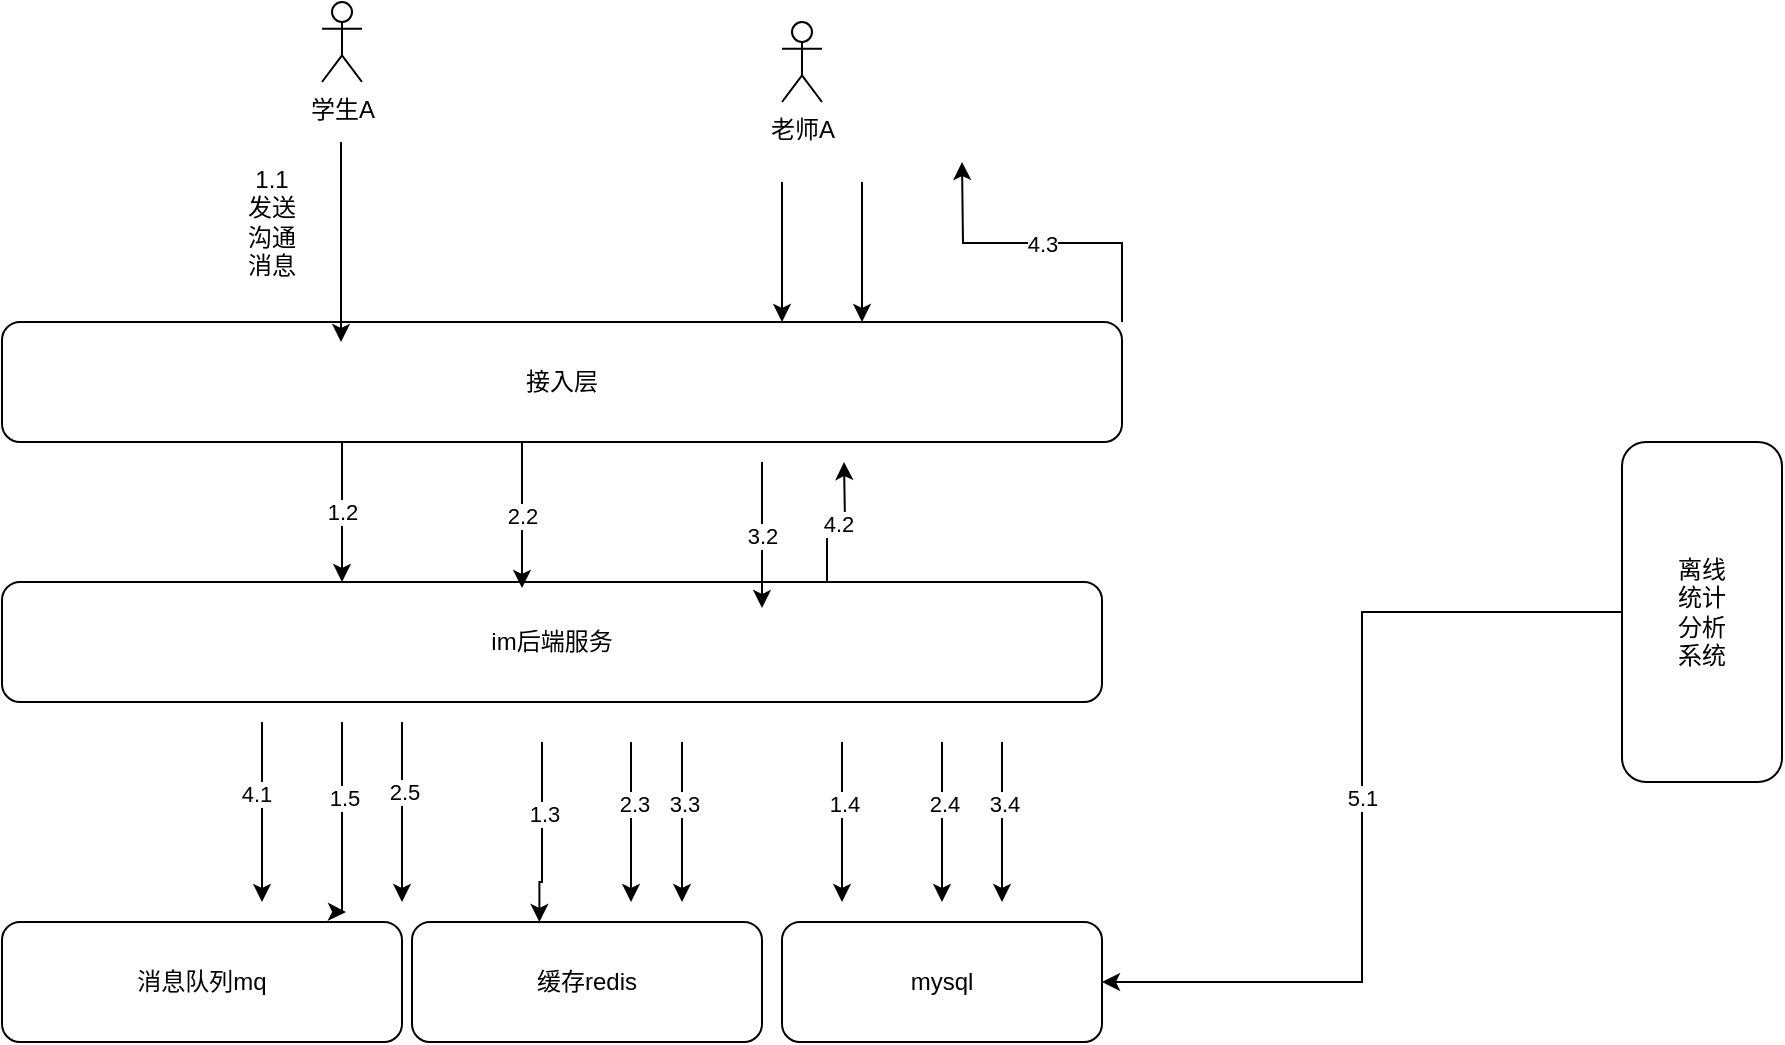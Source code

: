 <mxfile version="15.4.3" type="github">
  <diagram id="C5RBs43oDa-KdzZeNtuy" name="Page-1">
    <mxGraphModel dx="1026" dy="546" grid="1" gridSize="10" guides="1" tooltips="1" connect="1" arrows="1" fold="1" page="1" pageScale="1" pageWidth="827" pageHeight="1169" math="0" shadow="0">
      <root>
        <mxCell id="WIyWlLk6GJQsqaUBKTNV-0" />
        <mxCell id="WIyWlLk6GJQsqaUBKTNV-1" parent="WIyWlLk6GJQsqaUBKTNV-0" />
        <mxCell id="kE2I2lEU6atdpEpyS6rK-24" value="" style="edgeStyle=orthogonalEdgeStyle;rounded=0;orthogonalLoop=1;jettySize=auto;html=1;entryX=0.86;entryY=-0.083;entryDx=0;entryDy=0;entryPerimeter=0;" edge="1" parent="WIyWlLk6GJQsqaUBKTNV-1" target="kE2I2lEU6atdpEpyS6rK-25">
          <mxGeometry relative="1" as="geometry">
            <mxPoint x="290" y="380" as="sourcePoint" />
            <mxPoint x="432.5" y="430" as="targetPoint" />
            <Array as="points">
              <mxPoint x="290" y="475" />
            </Array>
          </mxGeometry>
        </mxCell>
        <mxCell id="kE2I2lEU6atdpEpyS6rK-27" value="1.5" style="edgeLabel;html=1;align=center;verticalAlign=middle;resizable=0;points=[];" vertex="1" connectable="0" parent="kE2I2lEU6atdpEpyS6rK-24">
          <mxGeometry x="-0.222" y="1" relative="1" as="geometry">
            <mxPoint as="offset" />
          </mxGeometry>
        </mxCell>
        <mxCell id="kE2I2lEU6atdpEpyS6rK-60" value="4.2" style="edgeStyle=orthogonalEdgeStyle;rounded=0;orthogonalLoop=1;jettySize=auto;html=1;exitX=0.75;exitY=0;exitDx=0;exitDy=0;" edge="1" parent="WIyWlLk6GJQsqaUBKTNV-1" source="kE2I2lEU6atdpEpyS6rK-2">
          <mxGeometry relative="1" as="geometry">
            <mxPoint x="541" y="250" as="targetPoint" />
          </mxGeometry>
        </mxCell>
        <mxCell id="kE2I2lEU6atdpEpyS6rK-2" value="im后端服务" style="rounded=1;whiteSpace=wrap;html=1;" vertex="1" parent="WIyWlLk6GJQsqaUBKTNV-1">
          <mxGeometry x="120" y="310" width="550" height="60" as="geometry" />
        </mxCell>
        <mxCell id="kE2I2lEU6atdpEpyS6rK-20" value="1.2" style="edgeStyle=orthogonalEdgeStyle;rounded=0;orthogonalLoop=1;jettySize=auto;html=1;" edge="1" parent="WIyWlLk6GJQsqaUBKTNV-1" source="kE2I2lEU6atdpEpyS6rK-4" target="kE2I2lEU6atdpEpyS6rK-2">
          <mxGeometry relative="1" as="geometry">
            <Array as="points">
              <mxPoint x="290" y="260" />
              <mxPoint x="290" y="260" />
            </Array>
          </mxGeometry>
        </mxCell>
        <mxCell id="kE2I2lEU6atdpEpyS6rK-62" value="4.3" style="edgeStyle=orthogonalEdgeStyle;rounded=0;orthogonalLoop=1;jettySize=auto;html=1;exitX=1;exitY=0;exitDx=0;exitDy=0;" edge="1" parent="WIyWlLk6GJQsqaUBKTNV-1" source="kE2I2lEU6atdpEpyS6rK-4">
          <mxGeometry relative="1" as="geometry">
            <mxPoint x="600" y="100" as="targetPoint" />
          </mxGeometry>
        </mxCell>
        <mxCell id="kE2I2lEU6atdpEpyS6rK-4" value="接入层" style="rounded=1;whiteSpace=wrap;html=1;" vertex="1" parent="WIyWlLk6GJQsqaUBKTNV-1">
          <mxGeometry x="120" y="180" width="560" height="60" as="geometry" />
        </mxCell>
        <mxCell id="kE2I2lEU6atdpEpyS6rK-59" value="5.1" style="edgeStyle=orthogonalEdgeStyle;rounded=0;orthogonalLoop=1;jettySize=auto;html=1;entryX=1;entryY=0.5;entryDx=0;entryDy=0;" edge="1" parent="WIyWlLk6GJQsqaUBKTNV-1" source="kE2I2lEU6atdpEpyS6rK-5" target="kE2I2lEU6atdpEpyS6rK-33">
          <mxGeometry relative="1" as="geometry" />
        </mxCell>
        <mxCell id="kE2I2lEU6atdpEpyS6rK-5" value="离线&lt;br&gt;统计&lt;br&gt;分析&lt;br&gt;系统" style="rounded=1;whiteSpace=wrap;html=1;" vertex="1" parent="WIyWlLk6GJQsqaUBKTNV-1">
          <mxGeometry x="930" y="240" width="80" height="170" as="geometry" />
        </mxCell>
        <mxCell id="kE2I2lEU6atdpEpyS6rK-15" value="" style="edgeStyle=orthogonalEdgeStyle;rounded=0;orthogonalLoop=1;jettySize=auto;html=1;" edge="1" parent="WIyWlLk6GJQsqaUBKTNV-1">
          <mxGeometry relative="1" as="geometry">
            <mxPoint x="510" y="110" as="sourcePoint" />
            <mxPoint x="510" y="180" as="targetPoint" />
          </mxGeometry>
        </mxCell>
        <mxCell id="kE2I2lEU6atdpEpyS6rK-10" value="老师A" style="shape=umlActor;verticalLabelPosition=bottom;verticalAlign=top;html=1;outlineConnect=0;" vertex="1" parent="WIyWlLk6GJQsqaUBKTNV-1">
          <mxGeometry x="510" y="30" width="20" height="40" as="geometry" />
        </mxCell>
        <mxCell id="kE2I2lEU6atdpEpyS6rK-11" value="学生A" style="shape=umlActor;verticalLabelPosition=bottom;verticalAlign=top;html=1;outlineConnect=0;" vertex="1" parent="WIyWlLk6GJQsqaUBKTNV-1">
          <mxGeometry x="280" y="20" width="20" height="40" as="geometry" />
        </mxCell>
        <mxCell id="kE2I2lEU6atdpEpyS6rK-16" value="" style="edgeStyle=orthogonalEdgeStyle;rounded=0;orthogonalLoop=1;jettySize=auto;html=1;" edge="1" parent="WIyWlLk6GJQsqaUBKTNV-1">
          <mxGeometry relative="1" as="geometry">
            <mxPoint x="289.5" y="90" as="sourcePoint" />
            <mxPoint x="289.5" y="190" as="targetPoint" />
          </mxGeometry>
        </mxCell>
        <mxCell id="kE2I2lEU6atdpEpyS6rK-18" value="&lt;span style=&quot;color: rgba(0 , 0 , 0 , 0) ; font-family: monospace ; font-size: 0px ; background-color: rgb(248 , 249 , 250)&quot;&gt;%3CmxGraphModel%3E%3Croot%3E%3CmxCell%20id%3D%220%22%2F%3E%3CmxCell%20id%3D%221%22%20parent%3D%220%22%2F%3E%3CmxCell%20id%3D%222%22%20value%3D%22%E8%80%81%E5%B8%88%22%20style%3D%22shape%3DumlActor%3BverticalLabelPosition%3Dbottom%3BverticalAlign%3Dtop%3Bhtml%3D1%3BoutlineConnect%3D0%3B%22%20vertex%3D%221%22%20parent%3D%221%22%3E%3CmxGeometry%20x%3D%22280%22%20y%3D%2230%22%20width%3D%2220%22%20height%3D%2240%22%20as%3D%22geometry%22%2F%3E%3C%2FmxCell%3E%3C%2Froot%3E%3C%2FmxGraphModel%&lt;/span&gt;" style="edgeLabel;html=1;align=center;verticalAlign=middle;resizable=0;points=[];" vertex="1" connectable="0" parent="kE2I2lEU6atdpEpyS6rK-16">
          <mxGeometry x="-0.34" y="-3" relative="1" as="geometry">
            <mxPoint as="offset" />
          </mxGeometry>
        </mxCell>
        <mxCell id="kE2I2lEU6atdpEpyS6rK-25" value="消息队列mq" style="rounded=1;whiteSpace=wrap;html=1;" vertex="1" parent="WIyWlLk6GJQsqaUBKTNV-1">
          <mxGeometry x="120" y="480" width="200" height="60" as="geometry" />
        </mxCell>
        <mxCell id="kE2I2lEU6atdpEpyS6rK-26" value="缓存redis" style="rounded=1;whiteSpace=wrap;html=1;" vertex="1" parent="WIyWlLk6GJQsqaUBKTNV-1">
          <mxGeometry x="325" y="480" width="175" height="60" as="geometry" />
        </mxCell>
        <mxCell id="kE2I2lEU6atdpEpyS6rK-28" value="" style="edgeStyle=orthogonalEdgeStyle;rounded=0;orthogonalLoop=1;jettySize=auto;html=1;entryX=0.364;entryY=0;entryDx=0;entryDy=0;entryPerimeter=0;" edge="1" parent="WIyWlLk6GJQsqaUBKTNV-1" target="kE2I2lEU6atdpEpyS6rK-26">
          <mxGeometry relative="1" as="geometry">
            <mxPoint x="390" y="390" as="sourcePoint" />
            <mxPoint x="540" y="510" as="targetPoint" />
            <Array as="points">
              <mxPoint x="390" y="460" />
            </Array>
          </mxGeometry>
        </mxCell>
        <mxCell id="kE2I2lEU6atdpEpyS6rK-29" value="1.3" style="edgeLabel;html=1;align=center;verticalAlign=middle;resizable=0;points=[];" vertex="1" connectable="0" parent="kE2I2lEU6atdpEpyS6rK-28">
          <mxGeometry x="-0.222" y="1" relative="1" as="geometry">
            <mxPoint as="offset" />
          </mxGeometry>
        </mxCell>
        <mxCell id="kE2I2lEU6atdpEpyS6rK-33" value="mysql" style="rounded=1;whiteSpace=wrap;html=1;" vertex="1" parent="WIyWlLk6GJQsqaUBKTNV-1">
          <mxGeometry x="510" y="480" width="160" height="60" as="geometry" />
        </mxCell>
        <mxCell id="kE2I2lEU6atdpEpyS6rK-35" value="" style="edgeStyle=orthogonalEdgeStyle;rounded=0;orthogonalLoop=1;jettySize=auto;html=1;entryX=0.25;entryY=0;entryDx=0;entryDy=0;" edge="1" parent="WIyWlLk6GJQsqaUBKTNV-1">
          <mxGeometry relative="1" as="geometry">
            <mxPoint x="540" y="390" as="sourcePoint" />
            <mxPoint x="540" y="470" as="targetPoint" />
            <Array as="points">
              <mxPoint x="540" y="430" />
              <mxPoint x="540" y="430" />
            </Array>
          </mxGeometry>
        </mxCell>
        <mxCell id="kE2I2lEU6atdpEpyS6rK-36" value="1.4" style="edgeLabel;html=1;align=center;verticalAlign=middle;resizable=0;points=[];" vertex="1" connectable="0" parent="kE2I2lEU6atdpEpyS6rK-35">
          <mxGeometry x="-0.222" y="1" relative="1" as="geometry">
            <mxPoint as="offset" />
          </mxGeometry>
        </mxCell>
        <mxCell id="kE2I2lEU6atdpEpyS6rK-37" value="2.2" style="edgeStyle=orthogonalEdgeStyle;rounded=0;orthogonalLoop=1;jettySize=auto;html=1;" edge="1" parent="WIyWlLk6GJQsqaUBKTNV-1">
          <mxGeometry relative="1" as="geometry">
            <mxPoint x="380" y="240" as="sourcePoint" />
            <mxPoint x="380" y="313" as="targetPoint" />
            <Array as="points">
              <mxPoint x="380" y="260" />
              <mxPoint x="380" y="260" />
            </Array>
          </mxGeometry>
        </mxCell>
        <mxCell id="kE2I2lEU6atdpEpyS6rK-39" value="" style="edgeStyle=orthogonalEdgeStyle;rounded=0;orthogonalLoop=1;jettySize=auto;html=1;entryX=0.25;entryY=0;entryDx=0;entryDy=0;" edge="1" parent="WIyWlLk6GJQsqaUBKTNV-1">
          <mxGeometry relative="1" as="geometry">
            <mxPoint x="434.5" y="390" as="sourcePoint" />
            <mxPoint x="434.5" y="470" as="targetPoint" />
            <Array as="points">
              <mxPoint x="434.5" y="440" />
              <mxPoint x="434.5" y="440" />
            </Array>
          </mxGeometry>
        </mxCell>
        <mxCell id="kE2I2lEU6atdpEpyS6rK-40" value="2.3" style="edgeLabel;html=1;align=center;verticalAlign=middle;resizable=0;points=[];" vertex="1" connectable="0" parent="kE2I2lEU6atdpEpyS6rK-39">
          <mxGeometry x="-0.222" y="1" relative="1" as="geometry">
            <mxPoint as="offset" />
          </mxGeometry>
        </mxCell>
        <mxCell id="kE2I2lEU6atdpEpyS6rK-41" value="" style="edgeStyle=orthogonalEdgeStyle;rounded=0;orthogonalLoop=1;jettySize=auto;html=1;entryX=0.25;entryY=0;entryDx=0;entryDy=0;" edge="1" parent="WIyWlLk6GJQsqaUBKTNV-1">
          <mxGeometry relative="1" as="geometry">
            <mxPoint x="590" y="390" as="sourcePoint" />
            <mxPoint x="590" y="470" as="targetPoint" />
            <Array as="points">
              <mxPoint x="590" y="430" />
              <mxPoint x="590" y="430" />
            </Array>
          </mxGeometry>
        </mxCell>
        <mxCell id="kE2I2lEU6atdpEpyS6rK-42" value="2.4" style="edgeLabel;html=1;align=center;verticalAlign=middle;resizable=0;points=[];" vertex="1" connectable="0" parent="kE2I2lEU6atdpEpyS6rK-41">
          <mxGeometry x="-0.222" y="1" relative="1" as="geometry">
            <mxPoint as="offset" />
          </mxGeometry>
        </mxCell>
        <mxCell id="kE2I2lEU6atdpEpyS6rK-43" value="" style="edgeStyle=orthogonalEdgeStyle;rounded=0;orthogonalLoop=1;jettySize=auto;html=1;entryX=0.5;entryY=0;entryDx=0;entryDy=0;" edge="1" parent="WIyWlLk6GJQsqaUBKTNV-1">
          <mxGeometry relative="1" as="geometry">
            <mxPoint x="320" y="380" as="sourcePoint" />
            <mxPoint x="320" y="470" as="targetPoint" />
          </mxGeometry>
        </mxCell>
        <mxCell id="kE2I2lEU6atdpEpyS6rK-44" value="2.5" style="edgeLabel;html=1;align=center;verticalAlign=middle;resizable=0;points=[];" vertex="1" connectable="0" parent="kE2I2lEU6atdpEpyS6rK-43">
          <mxGeometry x="-0.222" y="1" relative="1" as="geometry">
            <mxPoint as="offset" />
          </mxGeometry>
        </mxCell>
        <mxCell id="kE2I2lEU6atdpEpyS6rK-46" value="" style="edgeStyle=orthogonalEdgeStyle;rounded=0;orthogonalLoop=1;jettySize=auto;html=1;" edge="1" parent="WIyWlLk6GJQsqaUBKTNV-1">
          <mxGeometry relative="1" as="geometry">
            <mxPoint x="550" y="110" as="sourcePoint" />
            <mxPoint x="550" y="180" as="targetPoint" />
          </mxGeometry>
        </mxCell>
        <mxCell id="kE2I2lEU6atdpEpyS6rK-48" value="3.2" style="edgeStyle=orthogonalEdgeStyle;rounded=0;orthogonalLoop=1;jettySize=auto;html=1;" edge="1" parent="WIyWlLk6GJQsqaUBKTNV-1">
          <mxGeometry relative="1" as="geometry">
            <mxPoint x="500" y="250" as="sourcePoint" />
            <mxPoint x="500" y="323" as="targetPoint" />
            <Array as="points">
              <mxPoint x="500" y="270" />
              <mxPoint x="500" y="270" />
            </Array>
          </mxGeometry>
        </mxCell>
        <mxCell id="kE2I2lEU6atdpEpyS6rK-51" value="" style="edgeStyle=orthogonalEdgeStyle;rounded=0;orthogonalLoop=1;jettySize=auto;html=1;entryX=0.5;entryY=0;entryDx=0;entryDy=0;" edge="1" parent="WIyWlLk6GJQsqaUBKTNV-1">
          <mxGeometry relative="1" as="geometry">
            <mxPoint x="250" y="380" as="sourcePoint" />
            <mxPoint x="250" y="470" as="targetPoint" />
            <Array as="points">
              <mxPoint x="250" y="400" />
              <mxPoint x="250" y="400" />
            </Array>
          </mxGeometry>
        </mxCell>
        <mxCell id="kE2I2lEU6atdpEpyS6rK-53" value="4.1" style="edgeLabel;html=1;align=center;verticalAlign=middle;resizable=0;points=[];" vertex="1" connectable="0" parent="kE2I2lEU6atdpEpyS6rK-51">
          <mxGeometry x="-0.2" y="-3" relative="1" as="geometry">
            <mxPoint as="offset" />
          </mxGeometry>
        </mxCell>
        <mxCell id="kE2I2lEU6atdpEpyS6rK-54" value="1.1&lt;br&gt;发送&lt;br&gt;沟通&lt;br&gt;消息" style="text;html=1;strokeColor=none;fillColor=none;align=center;verticalAlign=middle;whiteSpace=wrap;rounded=0;" vertex="1" parent="WIyWlLk6GJQsqaUBKTNV-1">
          <mxGeometry x="240" y="100" width="30" height="60" as="geometry" />
        </mxCell>
        <mxCell id="kE2I2lEU6atdpEpyS6rK-55" value="" style="edgeStyle=orthogonalEdgeStyle;rounded=0;orthogonalLoop=1;jettySize=auto;html=1;entryX=0.25;entryY=0;entryDx=0;entryDy=0;" edge="1" parent="WIyWlLk6GJQsqaUBKTNV-1">
          <mxGeometry relative="1" as="geometry">
            <mxPoint x="460" y="390" as="sourcePoint" />
            <mxPoint x="460" y="470" as="targetPoint" />
            <Array as="points">
              <mxPoint x="460" y="440" />
              <mxPoint x="460" y="440" />
            </Array>
          </mxGeometry>
        </mxCell>
        <mxCell id="kE2I2lEU6atdpEpyS6rK-56" value="3.3" style="edgeLabel;html=1;align=center;verticalAlign=middle;resizable=0;points=[];" vertex="1" connectable="0" parent="kE2I2lEU6atdpEpyS6rK-55">
          <mxGeometry x="-0.222" y="1" relative="1" as="geometry">
            <mxPoint as="offset" />
          </mxGeometry>
        </mxCell>
        <mxCell id="kE2I2lEU6atdpEpyS6rK-57" value="" style="edgeStyle=orthogonalEdgeStyle;rounded=0;orthogonalLoop=1;jettySize=auto;html=1;entryX=0.25;entryY=0;entryDx=0;entryDy=0;" edge="1" parent="WIyWlLk6GJQsqaUBKTNV-1">
          <mxGeometry relative="1" as="geometry">
            <mxPoint x="620" y="390" as="sourcePoint" />
            <mxPoint x="620" y="470" as="targetPoint" />
            <Array as="points">
              <mxPoint x="620" y="430" />
              <mxPoint x="620" y="430" />
            </Array>
          </mxGeometry>
        </mxCell>
        <mxCell id="kE2I2lEU6atdpEpyS6rK-58" value="3.4" style="edgeLabel;html=1;align=center;verticalAlign=middle;resizable=0;points=[];" vertex="1" connectable="0" parent="kE2I2lEU6atdpEpyS6rK-57">
          <mxGeometry x="-0.222" y="1" relative="1" as="geometry">
            <mxPoint as="offset" />
          </mxGeometry>
        </mxCell>
      </root>
    </mxGraphModel>
  </diagram>
</mxfile>
